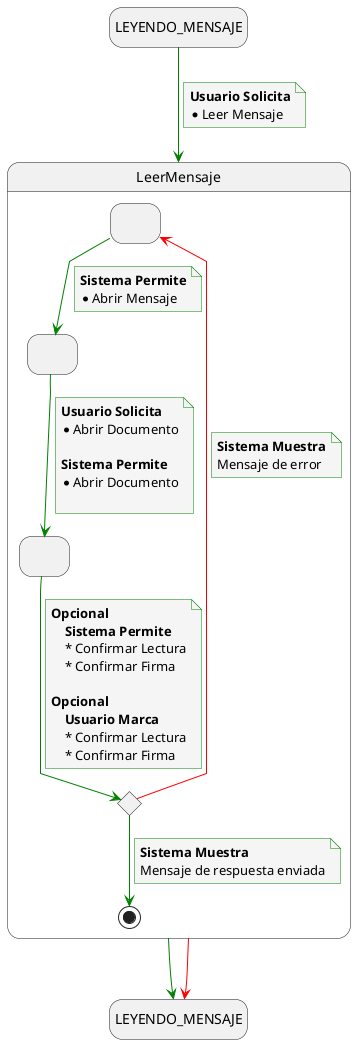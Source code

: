 @startuml leer_confirmar_documento

skinparam {
  NoteBackgroundColor #whiteSmoke
  ArrowColor #green
  NoteBorderColor #green
  linetype polyline
}

hide empty description

state startState as "LEYENDO_MENSAJE"
state endState as "LEYENDO_MENSAJE"


startState --> LeerMensaje
note on link
    <b>Usuario Solicita</b>
    * Leer Mensaje
end note

LeerMensaje --> endState
LeerMensaje -[#red]-> endState

state LeerMensaje {
    state solicitudAbrirMensaje as " "
    state solicitudAbrirDocumento as " "
    state solicitudConfirmacionLecturaFirma as " "
    state revisionConfirmacionLecturaFirma <<choice>>
    solicitudAbrirMensaje --> solicitudAbrirDocumento
    note on link
        <b>Sistema Permite</b>
        * Abrir Mensaje
    end note

    solicitudAbrirDocumento --> solicitudConfirmacionLecturaFirma
    note on link
        <b>Usuario Solicita</b>
        * Abrir Documento
        
        <b>Sistema Permite</b>
        * Abrir Documento
  
    end note
    
    solicitudConfirmacionLecturaFirma --> revisionConfirmacionLecturaFirma
    note on link
      <b>Opcional</b>
          <b>Sistema Permite</b>
          * Confirmar Lectura
          * Confirmar Firma
          
      <b>Opcional</b>    
          <b>Usuario Marca</b>
          * Confirmar Lectura
          * Confirmar Firma
    end note
    
    revisionConfirmacionLecturaFirma -[#red]-> solicitudAbrirMensaje
    note on link
        <b>Sistema Muestra</b>
        Mensaje de error
    end note
    
   revisionConfirmacionLecturaFirma --> [*]
    note on link
        <b>Sistema Muestra</b>
        Mensaje de respuesta enviada
    end note

}

@enduml